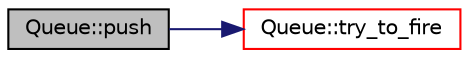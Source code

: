 digraph "Queue::push"
{
 // LATEX_PDF_SIZE
  edge [fontname="Helvetica",fontsize="10",labelfontname="Helvetica",labelfontsize="10"];
  node [fontname="Helvetica",fontsize="10",shape=record];
  rankdir="LR";
  Node1 [label="Queue::push",height=0.2,width=0.4,color="black", fillcolor="grey75", style="filled", fontcolor="black",tooltip="Insert new task to queue."];
  Node1 -> Node2 [color="midnightblue",fontsize="10",style="solid",fontname="Helvetica"];
  Node2 [label="Queue::try_to_fire",height=0.2,width=0.4,color="red", fillcolor="white", style="filled",URL="$class_queue.html#a585fcaa898bbc29795afcfdc1fa3f4e8",tooltip=" "];
}
